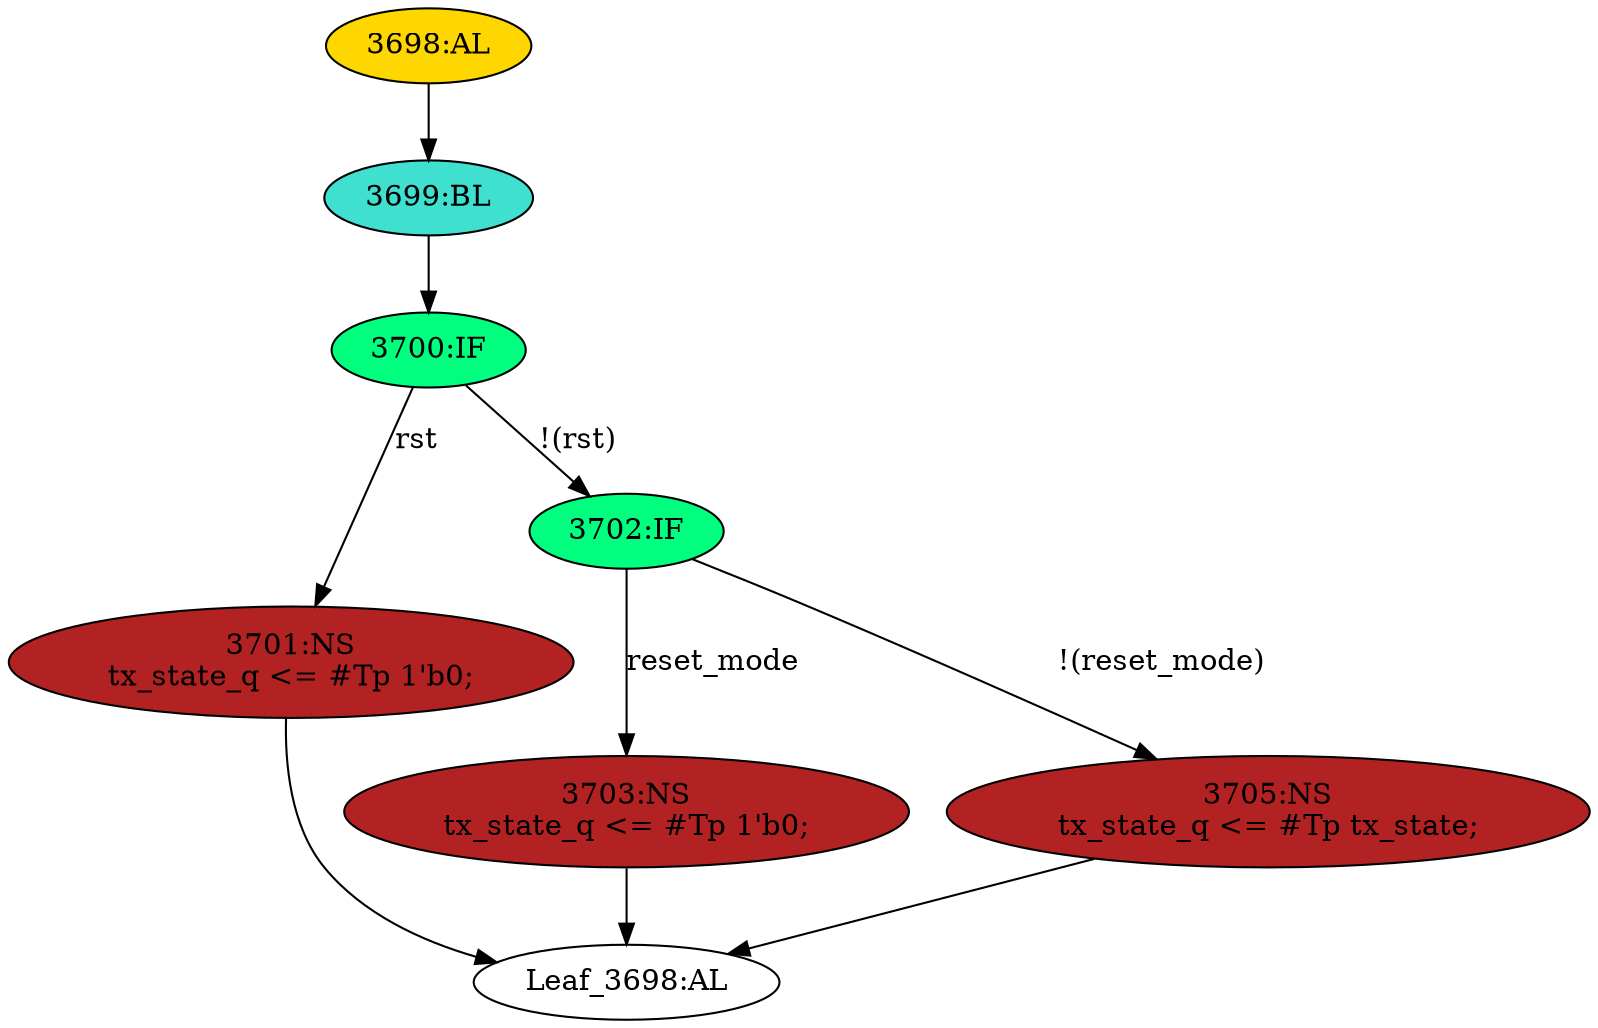 strict digraph "" {
	node [label="\N"];
	"3698:AL"	 [ast="<pyverilog.vparser.ast.Always object at 0x7f44f6b4b390>",
		clk_sens=True,
		fillcolor=gold,
		label="3698:AL",
		sens="['clk', 'rst']",
		statements="[]",
		style=filled,
		typ=Always,
		use_var="['rst', 'reset_mode', 'tx_state']"];
	"3699:BL"	 [ast="<pyverilog.vparser.ast.Block object at 0x7f44f6b4b510>",
		fillcolor=turquoise,
		label="3699:BL",
		statements="[]",
		style=filled,
		typ=Block];
	"3698:AL" -> "3699:BL"	 [cond="[]",
		lineno=None];
	"3701:NS"	 [ast="<pyverilog.vparser.ast.NonblockingSubstitution object at 0x7f44f6b4b990>",
		fillcolor=firebrick,
		label="3701:NS
tx_state_q <= #Tp 1'b0;",
		statements="[<pyverilog.vparser.ast.NonblockingSubstitution object at 0x7f44f6b4b990>]",
		style=filled,
		typ=NonblockingSubstitution];
	"Leaf_3698:AL"	 [def_var="['tx_state_q']",
		label="Leaf_3698:AL"];
	"3701:NS" -> "Leaf_3698:AL"	 [cond="[]",
		lineno=None];
	"3702:IF"	 [ast="<pyverilog.vparser.ast.IfStatement object at 0x7f44f6b4b590>",
		fillcolor=springgreen,
		label="3702:IF",
		statements="[]",
		style=filled,
		typ=IfStatement];
	"3703:NS"	 [ast="<pyverilog.vparser.ast.NonblockingSubstitution object at 0x7f44f6b4b790>",
		fillcolor=firebrick,
		label="3703:NS
tx_state_q <= #Tp 1'b0;",
		statements="[<pyverilog.vparser.ast.NonblockingSubstitution object at 0x7f44f6b4b790>]",
		style=filled,
		typ=NonblockingSubstitution];
	"3702:IF" -> "3703:NS"	 [cond="['reset_mode']",
		label=reset_mode,
		lineno=3702];
	"3705:NS"	 [ast="<pyverilog.vparser.ast.NonblockingSubstitution object at 0x7f44f6b4b5d0>",
		fillcolor=firebrick,
		label="3705:NS
tx_state_q <= #Tp tx_state;",
		statements="[<pyverilog.vparser.ast.NonblockingSubstitution object at 0x7f44f6b4b5d0>]",
		style=filled,
		typ=NonblockingSubstitution];
	"3702:IF" -> "3705:NS"	 [cond="['reset_mode']",
		label="!(reset_mode)",
		lineno=3702];
	"3700:IF"	 [ast="<pyverilog.vparser.ast.IfStatement object at 0x7f44f6b4b550>",
		fillcolor=springgreen,
		label="3700:IF",
		statements="[]",
		style=filled,
		typ=IfStatement];
	"3699:BL" -> "3700:IF"	 [cond="[]",
		lineno=None];
	"3703:NS" -> "Leaf_3698:AL"	 [cond="[]",
		lineno=None];
	"3705:NS" -> "Leaf_3698:AL"	 [cond="[]",
		lineno=None];
	"3700:IF" -> "3701:NS"	 [cond="['rst']",
		label=rst,
		lineno=3700];
	"3700:IF" -> "3702:IF"	 [cond="['rst']",
		label="!(rst)",
		lineno=3700];
}
